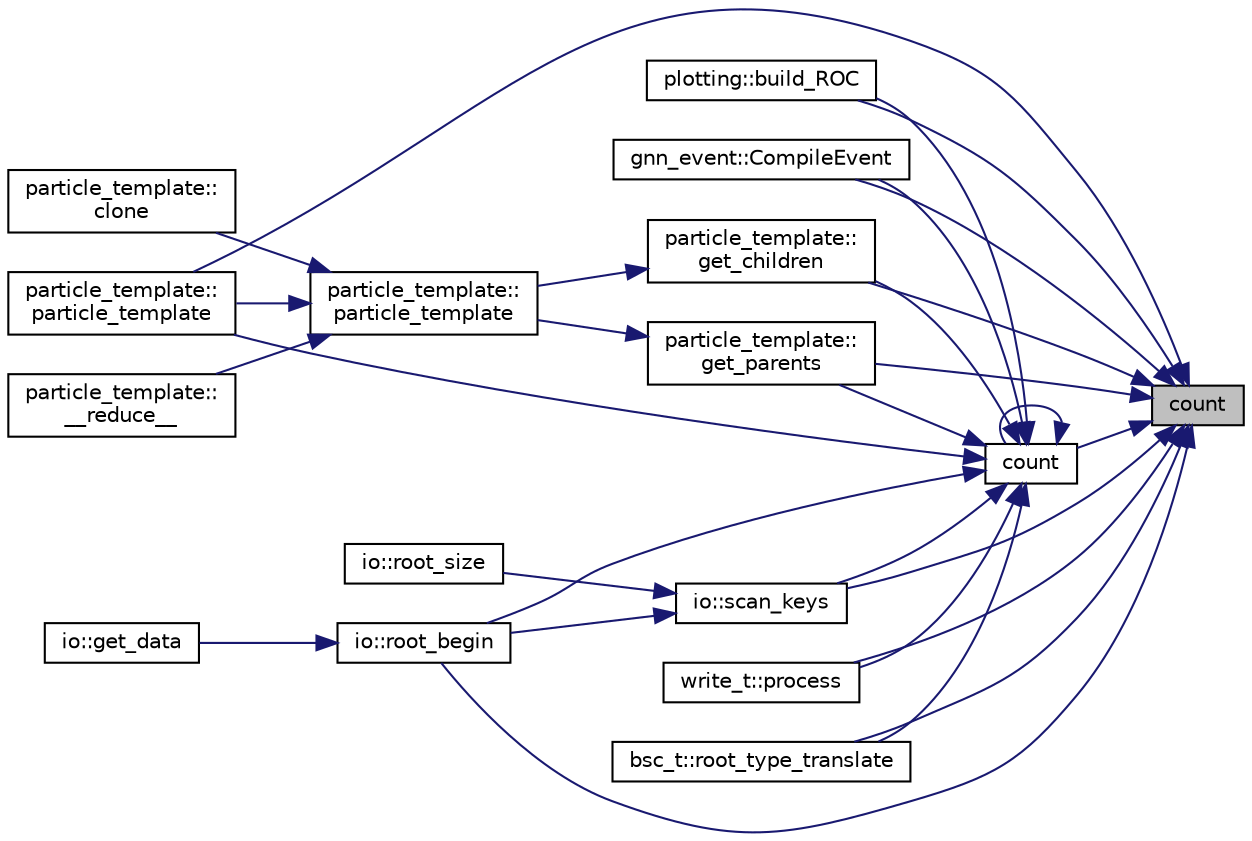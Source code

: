 digraph "count"
{
 // INTERACTIVE_SVG=YES
 // LATEX_PDF_SIZE
  edge [fontname="Helvetica",fontsize="10",labelfontname="Helvetica",labelfontsize="10"];
  node [fontname="Helvetica",fontsize="10",shape=record];
  rankdir="RL";
  Node1 [label="count",height=0.2,width=0.4,color="black", fillcolor="grey75", style="filled", fontcolor="black",tooltip="Counts occurrences of a substring within a string."];
  Node1 -> Node2 [dir="back",color="midnightblue",fontsize="10",style="solid",fontname="Helvetica"];
  Node2 [label="plotting::build_ROC",height=0.2,width=0.4,color="black", fillcolor="white", style="filled",URL="$classplotting.html#a2d9afaf0eab31995f968c53801f60de2",tooltip="Builds a Receiver Operating Characteristic (ROC) curve from classification results."];
  Node1 -> Node3 [dir="back",color="midnightblue",fontsize="10",style="solid",fontname="Helvetica"];
  Node3 [label="gnn_event::CompileEvent",height=0.2,width=0.4,color="black", fillcolor="white", style="filled",URL="$classgnn__event.html#ab87f90ab398273aeaa604b56b86274ad",tooltip=" "];
  Node1 -> Node4 [dir="back",color="midnightblue",fontsize="10",style="solid",fontname="Helvetica"];
  Node4 [label="count",height=0.2,width=0.4,color="black", fillcolor="white", style="filled",URL="$modules_2structs_2include_2structs_2base_8h.html#a4eee7b291ed2cdcd4e3c2496c603c48c",tooltip="Counts occurrences of a substring within a string."];
  Node4 -> Node2 [dir="back",color="midnightblue",fontsize="10",style="solid",fontname="Helvetica"];
  Node4 -> Node3 [dir="back",color="midnightblue",fontsize="10",style="solid",fontname="Helvetica"];
  Node4 -> Node4 [dir="back",color="midnightblue",fontsize="10",style="solid",fontname="Helvetica"];
  Node4 -> Node5 [dir="back",color="midnightblue",fontsize="10",style="solid",fontname="Helvetica"];
  Node5 [label="particle_template::\lget_children",height=0.2,width=0.4,color="black", fillcolor="white", style="filled",URL="$classparticle__template.html#a0d6f5cadd815776a58be4d47e99c750d",tooltip=" "];
  Node5 -> Node6 [dir="back",color="midnightblue",fontsize="10",style="solid",fontname="Helvetica"];
  Node6 [label="particle_template::\lparticle_template",height=0.2,width=0.4,color="black", fillcolor="white", style="filled",URL="$classparticle__template.html#ab527ed22f6d67969247a0be9dda0165f",tooltip=" "];
  Node6 -> Node7 [dir="back",color="midnightblue",fontsize="10",style="solid",fontname="Helvetica"];
  Node7 [label="particle_template::\l__reduce__",height=0.2,width=0.4,color="black", fillcolor="white", style="filled",URL="$classparticle__template.html#adf7b55df06b7621b0a6bc509f74d22ff",tooltip=" "];
  Node6 -> Node8 [dir="back",color="midnightblue",fontsize="10",style="solid",fontname="Helvetica"];
  Node8 [label="particle_template::\lclone",height=0.2,width=0.4,color="black", fillcolor="white", style="filled",URL="$classparticle__template.html#a6c492ed991c27a61acad61064fa89b3c",tooltip=" "];
  Node6 -> Node9 [dir="back",color="midnightblue",fontsize="10",style="solid",fontname="Helvetica"];
  Node9 [label="particle_template::\lparticle_template",height=0.2,width=0.4,color="black", fillcolor="white", style="filled",URL="$classparticle__template.html#a2d7af9375684f6cc0b217d29a24aaff3",tooltip=" "];
  Node4 -> Node10 [dir="back",color="midnightblue",fontsize="10",style="solid",fontname="Helvetica"];
  Node10 [label="particle_template::\lget_parents",height=0.2,width=0.4,color="black", fillcolor="white", style="filled",URL="$classparticle__template.html#a0b63a8ae07f178fa8f30044683c615ad",tooltip=" "];
  Node10 -> Node6 [dir="back",color="midnightblue",fontsize="10",style="solid",fontname="Helvetica"];
  Node4 -> Node9 [dir="back",color="midnightblue",fontsize="10",style="solid",fontname="Helvetica"];
  Node4 -> Node11 [dir="back",color="midnightblue",fontsize="10",style="solid",fontname="Helvetica"];
  Node11 [label="write_t::process",height=0.2,width=0.4,color="black", fillcolor="white", style="filled",URL="$structwrite__t.html#a0904b9e3b70f290625bf18d376f65023",tooltip=" "];
  Node4 -> Node12 [dir="back",color="midnightblue",fontsize="10",style="solid",fontname="Helvetica"];
  Node12 [label="io::root_begin",height=0.2,width=0.4,color="black", fillcolor="white", style="filled",URL="$classio.html#a65c36380ef79524e8235f792abe9625c",tooltip="Initializes ROOT file processing, potentially opening files specified in settings."];
  Node12 -> Node13 [dir="back",color="midnightblue",fontsize="10",style="solid",fontname="Helvetica"];
  Node13 [label="io::get_data",height=0.2,width=0.4,color="black", fillcolor="white", style="filled",URL="$classio.html#ae346e23a45d73c24f844827495912941",tooltip="Retrieves the data read from ROOT files, likely structured as a map of data_t objects."];
  Node4 -> Node14 [dir="back",color="midnightblue",fontsize="10",style="solid",fontname="Helvetica"];
  Node14 [label="bsc_t::root_type_translate",height=0.2,width=0.4,color="black", fillcolor="white", style="filled",URL="$classbsc__t.html#a39907da14ea4fb20f71b47d0724bf1f2",tooltip="Translates a ROOT type string to an internal data enumeration."];
  Node4 -> Node15 [dir="back",color="midnightblue",fontsize="10",style="solid",fontname="Helvetica"];
  Node15 [label="io::scan_keys",height=0.2,width=0.4,color="black", fillcolor="white", style="filled",URL="$classio.html#aacb050c4cb6c10038d6bf8edb7244a28",tooltip="Scans for keys (e.g., TTree names, TBranch names) in the open ROOT files."];
  Node15 -> Node12 [dir="back",color="midnightblue",fontsize="10",style="solid",fontname="Helvetica"];
  Node15 -> Node16 [dir="back",color="midnightblue",fontsize="10",style="solid",fontname="Helvetica"];
  Node16 [label="io::root_size",height=0.2,width=0.4,color="black", fillcolor="white", style="filled",URL="$classio.html#a66a6d354d07e8aa4f9fdadc8f74a314b",tooltip="Retrieves the sizes (number of entries) of TTrees in the open ROOT files."];
  Node1 -> Node5 [dir="back",color="midnightblue",fontsize="10",style="solid",fontname="Helvetica"];
  Node1 -> Node10 [dir="back",color="midnightblue",fontsize="10",style="solid",fontname="Helvetica"];
  Node1 -> Node9 [dir="back",color="midnightblue",fontsize="10",style="solid",fontname="Helvetica"];
  Node1 -> Node11 [dir="back",color="midnightblue",fontsize="10",style="solid",fontname="Helvetica"];
  Node1 -> Node12 [dir="back",color="midnightblue",fontsize="10",style="solid",fontname="Helvetica"];
  Node1 -> Node14 [dir="back",color="midnightblue",fontsize="10",style="solid",fontname="Helvetica"];
  Node1 -> Node15 [dir="back",color="midnightblue",fontsize="10",style="solid",fontname="Helvetica"];
}
